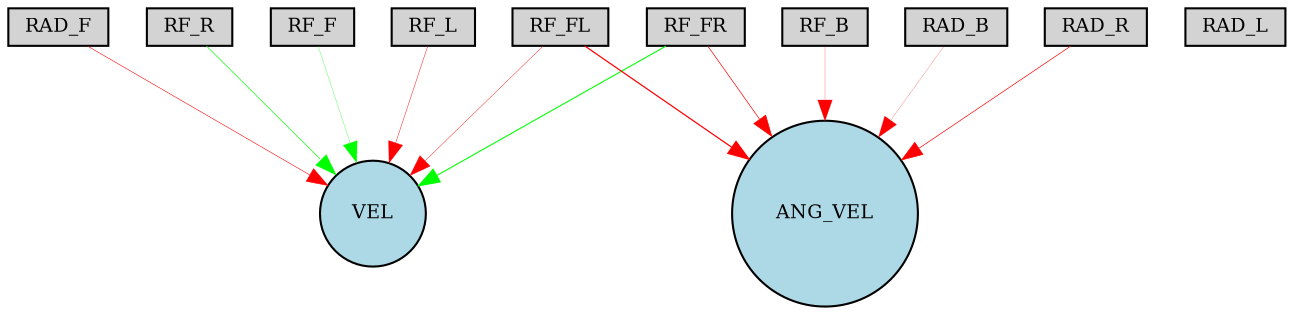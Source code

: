 digraph {
	node [fontsize=9 height=0.2 shape=circle width=0.2]
	RF_R [fillcolor=lightgray shape=box style=filled]
	RF_FR [fillcolor=lightgray shape=box style=filled]
	RF_F [fillcolor=lightgray shape=box style=filled]
	RF_FL [fillcolor=lightgray shape=box style=filled]
	RF_L [fillcolor=lightgray shape=box style=filled]
	RF_B [fillcolor=lightgray shape=box style=filled]
	RAD_F [fillcolor=lightgray shape=box style=filled]
	RAD_L [fillcolor=lightgray shape=box style=filled]
	RAD_B [fillcolor=lightgray shape=box style=filled]
	RAD_R [fillcolor=lightgray shape=box style=filled]
	ANG_VEL [fillcolor=lightblue style=filled]
	VEL [fillcolor=lightblue style=filled]
	RF_FL -> VEL [color=red penwidth=0.1917568059168202 style=solid]
	RF_B -> ANG_VEL [color=red penwidth=0.1239073226743379 style=solid]
	RF_FR -> VEL [color=green penwidth=0.5183607889380303 style=solid]
	RAD_B -> ANG_VEL [color=red penwidth=0.10247275068871556 style=solid]
	RF_F -> VEL [color=green penwidth=0.1474750782920653 style=solid]
	RF_FL -> ANG_VEL [color=red penwidth=0.5871084852079045 style=solid]
	RAD_R -> ANG_VEL [color=red penwidth=0.32504336147075796 style=solid]
	RF_FR -> ANG_VEL [color=red penwidth=0.32472511980843066 style=solid]
	RF_L -> VEL [color=red penwidth=0.2119528400318495 style=solid]
	RF_R -> VEL [color=green penwidth=0.3195487245460197 style=solid]
	RAD_F -> VEL [color=red penwidth=0.26846158406480214 style=solid]
}
